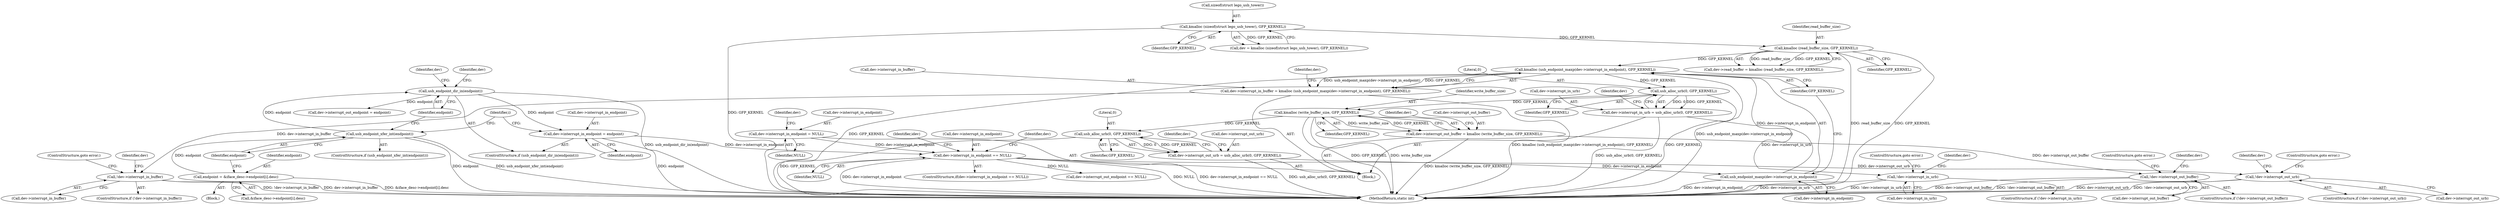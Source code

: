 digraph "0_linux_2fae9e5a7babada041e2e161699ade2447a01989@API" {
"1000333" [label="(Call,kmalloc (usb_endpoint_maxp(dev->interrupt_in_endpoint), GFP_KERNEL))"];
"1000334" [label="(Call,usb_endpoint_maxp(dev->interrupt_in_endpoint))"];
"1000295" [label="(Call,dev->interrupt_in_endpoint == NULL)"];
"1000283" [label="(Call,dev->interrupt_in_endpoint = endpoint)"];
"1000281" [label="(Call,usb_endpoint_dir_in(endpoint))"];
"1000277" [label="(Call,usb_endpoint_xfer_int(endpoint))"];
"1000266" [label="(Call,endpoint = &iface_desc->endpoint[i].desc)"];
"1000207" [label="(Call,dev->interrupt_in_endpoint = NULL)"];
"1000320" [label="(Call,kmalloc (read_buffer_size, GFP_KERNEL))"];
"1000138" [label="(Call,kmalloc (sizeof(struct lego_usb_tower), GFP_KERNEL))"];
"1000329" [label="(Call,dev->interrupt_in_buffer = kmalloc (usb_endpoint_maxp(dev->interrupt_in_endpoint), GFP_KERNEL))"];
"1000340" [label="(Call,!dev->interrupt_in_buffer)"];
"1000349" [label="(Call,usb_alloc_urb(0, GFP_KERNEL))"];
"1000345" [label="(Call,dev->interrupt_in_urb = usb_alloc_urb(0, GFP_KERNEL))"];
"1000353" [label="(Call,!dev->interrupt_in_urb)"];
"1000362" [label="(Call,kmalloc (write_buffer_size, GFP_KERNEL))"];
"1000358" [label="(Call,dev->interrupt_out_buffer = kmalloc (write_buffer_size, GFP_KERNEL))"];
"1000366" [label="(Call,!dev->interrupt_out_buffer)"];
"1000375" [label="(Call,usb_alloc_urb(0, GFP_KERNEL))"];
"1000371" [label="(Call,dev->interrupt_out_urb = usb_alloc_urb(0, GFP_KERNEL))"];
"1000379" [label="(Call,!dev->interrupt_out_urb)"];
"1000365" [label="(ControlStructure,if (!dev->interrupt_out_buffer))"];
"1000334" [label="(Call,usb_endpoint_maxp(dev->interrupt_in_endpoint))"];
"1000281" [label="(Call,usb_endpoint_dir_in(endpoint))"];
"1000381" [label="(Identifier,dev)"];
"1000320" [label="(Call,kmalloc (read_buffer_size, GFP_KERNEL))"];
"1000296" [label="(Call,dev->interrupt_in_endpoint)"];
"1000321" [label="(Identifier,read_buffer_size)"];
"1000141" [label="(Identifier,GFP_KERNEL)"];
"1000294" [label="(ControlStructure,if(dev->interrupt_in_endpoint == NULL))"];
"1000344" [label="(ControlStructure,goto error;)"];
"1000354" [label="(Call,dev->interrupt_in_urb)"];
"1000373" [label="(Identifier,dev)"];
"1000283" [label="(Call,dev->interrupt_in_endpoint = endpoint)"];
"1000282" [label="(Identifier,endpoint)"];
"1000268" [label="(Call,&iface_desc->endpoint[i].desc)"];
"1000138" [label="(Call,kmalloc (sizeof(struct lego_usb_tower), GFP_KERNEL))"];
"1000363" [label="(Identifier,write_buffer_size)"];
"1000330" [label="(Call,dev->interrupt_in_buffer)"];
"1000353" [label="(Call,!dev->interrupt_in_urb)"];
"1000316" [label="(Call,dev->read_buffer = kmalloc (read_buffer_size, GFP_KERNEL))"];
"1000265" [label="(Block,)"];
"1000136" [label="(Call,dev = kmalloc (sizeof(struct lego_usb_tower), GFP_KERNEL))"];
"1000375" [label="(Call,usb_alloc_urb(0, GFP_KERNEL))"];
"1000267" [label="(Identifier,endpoint)"];
"1000386" [label="(Identifier,dev)"];
"1000359" [label="(Call,dev->interrupt_out_buffer)"];
"1000346" [label="(Call,dev->interrupt_in_urb)"];
"1000284" [label="(Call,dev->interrupt_in_endpoint)"];
"1000266" [label="(Call,endpoint = &iface_desc->endpoint[i].desc)"];
"1000308" [label="(Identifier,dev)"];
"1000351" [label="(Identifier,GFP_KERNEL)"];
"1000370" [label="(ControlStructure,goto error;)"];
"1000347" [label="(Identifier,dev)"];
"1000349" [label="(Call,usb_alloc_urb(0, GFP_KERNEL))"];
"1000355" [label="(Identifier,dev)"];
"1000357" [label="(ControlStructure,goto error;)"];
"1000383" [label="(ControlStructure,goto error;)"];
"1000377" [label="(Identifier,GFP_KERNEL)"];
"1000280" [label="(ControlStructure,if (usb_endpoint_dir_in(endpoint)))"];
"1000378" [label="(ControlStructure,if (!dev->interrupt_out_urb))"];
"1000287" [label="(Identifier,endpoint)"];
"1000211" [label="(Identifier,NULL)"];
"1000340" [label="(Call,!dev->interrupt_in_buffer)"];
"1000339" [label="(ControlStructure,if (!dev->interrupt_in_buffer))"];
"1000342" [label="(Identifier,dev)"];
"1000276" [label="(ControlStructure,if (usb_endpoint_xfer_int(endpoint)))"];
"1000366" [label="(Call,!dev->interrupt_out_buffer)"];
"1000364" [label="(Identifier,GFP_KERNEL)"];
"1000367" [label="(Call,dev->interrupt_out_buffer)"];
"1000371" [label="(Call,dev->interrupt_out_urb = usb_alloc_urb(0, GFP_KERNEL))"];
"1000376" [label="(Literal,0)"];
"1000207" [label="(Call,dev->interrupt_in_endpoint = NULL)"];
"1000345" [label="(Call,dev->interrupt_in_urb = usb_alloc_urb(0, GFP_KERNEL))"];
"1000333" [label="(Call,kmalloc (usb_endpoint_maxp(dev->interrupt_in_endpoint), GFP_KERNEL))"];
"1000341" [label="(Call,dev->interrupt_in_buffer)"];
"1000368" [label="(Identifier,dev)"];
"1000329" [label="(Call,dev->interrupt_in_buffer = kmalloc (usb_endpoint_maxp(dev->interrupt_in_endpoint), GFP_KERNEL))"];
"1000306" [label="(Call,dev->interrupt_out_endpoint == NULL)"];
"1000139" [label="(Call,sizeof(struct lego_usb_tower))"];
"1000214" [label="(Identifier,dev)"];
"1000372" [label="(Call,dev->interrupt_out_urb)"];
"1000360" [label="(Identifier,dev)"];
"1000285" [label="(Identifier,dev)"];
"1000295" [label="(Call,dev->interrupt_in_endpoint == NULL)"];
"1000289" [label="(Call,dev->interrupt_out_endpoint = endpoint)"];
"1000322" [label="(Identifier,GFP_KERNEL)"];
"1000505" [label="(MethodReturn,static int)"];
"1000264" [label="(Identifier,i)"];
"1000278" [label="(Identifier,endpoint)"];
"1000277" [label="(Call,usb_endpoint_xfer_int(endpoint))"];
"1000352" [label="(ControlStructure,if (!dev->interrupt_in_urb))"];
"1000380" [label="(Call,dev->interrupt_out_urb)"];
"1000338" [label="(Identifier,GFP_KERNEL)"];
"1000335" [label="(Call,dev->interrupt_in_endpoint)"];
"1000302" [label="(Identifier,idev)"];
"1000299" [label="(Identifier,NULL)"];
"1000208" [label="(Call,dev->interrupt_in_endpoint)"];
"1000291" [label="(Identifier,dev)"];
"1000109" [label="(Block,)"];
"1000379" [label="(Call,!dev->interrupt_out_urb)"];
"1000362" [label="(Call,kmalloc (write_buffer_size, GFP_KERNEL))"];
"1000358" [label="(Call,dev->interrupt_out_buffer = kmalloc (write_buffer_size, GFP_KERNEL))"];
"1000350" [label="(Literal,0)"];
"1000333" -> "1000329"  [label="AST: "];
"1000333" -> "1000338"  [label="CFG: "];
"1000334" -> "1000333"  [label="AST: "];
"1000338" -> "1000333"  [label="AST: "];
"1000329" -> "1000333"  [label="CFG: "];
"1000333" -> "1000505"  [label="DDG: usb_endpoint_maxp(dev->interrupt_in_endpoint)"];
"1000333" -> "1000505"  [label="DDG: GFP_KERNEL"];
"1000333" -> "1000329"  [label="DDG: usb_endpoint_maxp(dev->interrupt_in_endpoint)"];
"1000333" -> "1000329"  [label="DDG: GFP_KERNEL"];
"1000334" -> "1000333"  [label="DDG: dev->interrupt_in_endpoint"];
"1000320" -> "1000333"  [label="DDG: GFP_KERNEL"];
"1000333" -> "1000349"  [label="DDG: GFP_KERNEL"];
"1000334" -> "1000335"  [label="CFG: "];
"1000335" -> "1000334"  [label="AST: "];
"1000338" -> "1000334"  [label="CFG: "];
"1000334" -> "1000505"  [label="DDG: dev->interrupt_in_endpoint"];
"1000295" -> "1000334"  [label="DDG: dev->interrupt_in_endpoint"];
"1000295" -> "1000294"  [label="AST: "];
"1000295" -> "1000299"  [label="CFG: "];
"1000296" -> "1000295"  [label="AST: "];
"1000299" -> "1000295"  [label="AST: "];
"1000302" -> "1000295"  [label="CFG: "];
"1000308" -> "1000295"  [label="CFG: "];
"1000295" -> "1000505"  [label="DDG: dev->interrupt_in_endpoint"];
"1000295" -> "1000505"  [label="DDG: NULL"];
"1000295" -> "1000505"  [label="DDG: dev->interrupt_in_endpoint == NULL"];
"1000283" -> "1000295"  [label="DDG: dev->interrupt_in_endpoint"];
"1000207" -> "1000295"  [label="DDG: dev->interrupt_in_endpoint"];
"1000295" -> "1000306"  [label="DDG: NULL"];
"1000283" -> "1000280"  [label="AST: "];
"1000283" -> "1000287"  [label="CFG: "];
"1000284" -> "1000283"  [label="AST: "];
"1000287" -> "1000283"  [label="AST: "];
"1000264" -> "1000283"  [label="CFG: "];
"1000283" -> "1000505"  [label="DDG: endpoint"];
"1000281" -> "1000283"  [label="DDG: endpoint"];
"1000281" -> "1000280"  [label="AST: "];
"1000281" -> "1000282"  [label="CFG: "];
"1000282" -> "1000281"  [label="AST: "];
"1000285" -> "1000281"  [label="CFG: "];
"1000291" -> "1000281"  [label="CFG: "];
"1000281" -> "1000505"  [label="DDG: usb_endpoint_dir_in(endpoint)"];
"1000277" -> "1000281"  [label="DDG: endpoint"];
"1000281" -> "1000289"  [label="DDG: endpoint"];
"1000277" -> "1000276"  [label="AST: "];
"1000277" -> "1000278"  [label="CFG: "];
"1000278" -> "1000277"  [label="AST: "];
"1000282" -> "1000277"  [label="CFG: "];
"1000264" -> "1000277"  [label="CFG: "];
"1000277" -> "1000505"  [label="DDG: endpoint"];
"1000277" -> "1000505"  [label="DDG: usb_endpoint_xfer_int(endpoint)"];
"1000266" -> "1000277"  [label="DDG: endpoint"];
"1000266" -> "1000265"  [label="AST: "];
"1000266" -> "1000268"  [label="CFG: "];
"1000267" -> "1000266"  [label="AST: "];
"1000268" -> "1000266"  [label="AST: "];
"1000278" -> "1000266"  [label="CFG: "];
"1000266" -> "1000505"  [label="DDG: &iface_desc->endpoint[i].desc"];
"1000207" -> "1000109"  [label="AST: "];
"1000207" -> "1000211"  [label="CFG: "];
"1000208" -> "1000207"  [label="AST: "];
"1000211" -> "1000207"  [label="AST: "];
"1000214" -> "1000207"  [label="CFG: "];
"1000320" -> "1000316"  [label="AST: "];
"1000320" -> "1000322"  [label="CFG: "];
"1000321" -> "1000320"  [label="AST: "];
"1000322" -> "1000320"  [label="AST: "];
"1000316" -> "1000320"  [label="CFG: "];
"1000320" -> "1000505"  [label="DDG: GFP_KERNEL"];
"1000320" -> "1000505"  [label="DDG: read_buffer_size"];
"1000320" -> "1000316"  [label="DDG: read_buffer_size"];
"1000320" -> "1000316"  [label="DDG: GFP_KERNEL"];
"1000138" -> "1000320"  [label="DDG: GFP_KERNEL"];
"1000138" -> "1000136"  [label="AST: "];
"1000138" -> "1000141"  [label="CFG: "];
"1000139" -> "1000138"  [label="AST: "];
"1000141" -> "1000138"  [label="AST: "];
"1000136" -> "1000138"  [label="CFG: "];
"1000138" -> "1000505"  [label="DDG: GFP_KERNEL"];
"1000138" -> "1000136"  [label="DDG: GFP_KERNEL"];
"1000329" -> "1000109"  [label="AST: "];
"1000330" -> "1000329"  [label="AST: "];
"1000342" -> "1000329"  [label="CFG: "];
"1000329" -> "1000505"  [label="DDG: kmalloc (usb_endpoint_maxp(dev->interrupt_in_endpoint), GFP_KERNEL)"];
"1000329" -> "1000340"  [label="DDG: dev->interrupt_in_buffer"];
"1000340" -> "1000339"  [label="AST: "];
"1000340" -> "1000341"  [label="CFG: "];
"1000341" -> "1000340"  [label="AST: "];
"1000344" -> "1000340"  [label="CFG: "];
"1000347" -> "1000340"  [label="CFG: "];
"1000340" -> "1000505"  [label="DDG: !dev->interrupt_in_buffer"];
"1000340" -> "1000505"  [label="DDG: dev->interrupt_in_buffer"];
"1000349" -> "1000345"  [label="AST: "];
"1000349" -> "1000351"  [label="CFG: "];
"1000350" -> "1000349"  [label="AST: "];
"1000351" -> "1000349"  [label="AST: "];
"1000345" -> "1000349"  [label="CFG: "];
"1000349" -> "1000505"  [label="DDG: GFP_KERNEL"];
"1000349" -> "1000345"  [label="DDG: 0"];
"1000349" -> "1000345"  [label="DDG: GFP_KERNEL"];
"1000349" -> "1000362"  [label="DDG: GFP_KERNEL"];
"1000345" -> "1000109"  [label="AST: "];
"1000346" -> "1000345"  [label="AST: "];
"1000355" -> "1000345"  [label="CFG: "];
"1000345" -> "1000505"  [label="DDG: usb_alloc_urb(0, GFP_KERNEL)"];
"1000345" -> "1000353"  [label="DDG: dev->interrupt_in_urb"];
"1000353" -> "1000352"  [label="AST: "];
"1000353" -> "1000354"  [label="CFG: "];
"1000354" -> "1000353"  [label="AST: "];
"1000357" -> "1000353"  [label="CFG: "];
"1000360" -> "1000353"  [label="CFG: "];
"1000353" -> "1000505"  [label="DDG: !dev->interrupt_in_urb"];
"1000353" -> "1000505"  [label="DDG: dev->interrupt_in_urb"];
"1000362" -> "1000358"  [label="AST: "];
"1000362" -> "1000364"  [label="CFG: "];
"1000363" -> "1000362"  [label="AST: "];
"1000364" -> "1000362"  [label="AST: "];
"1000358" -> "1000362"  [label="CFG: "];
"1000362" -> "1000505"  [label="DDG: GFP_KERNEL"];
"1000362" -> "1000505"  [label="DDG: write_buffer_size"];
"1000362" -> "1000358"  [label="DDG: write_buffer_size"];
"1000362" -> "1000358"  [label="DDG: GFP_KERNEL"];
"1000362" -> "1000375"  [label="DDG: GFP_KERNEL"];
"1000358" -> "1000109"  [label="AST: "];
"1000359" -> "1000358"  [label="AST: "];
"1000368" -> "1000358"  [label="CFG: "];
"1000358" -> "1000505"  [label="DDG: kmalloc (write_buffer_size, GFP_KERNEL)"];
"1000358" -> "1000366"  [label="DDG: dev->interrupt_out_buffer"];
"1000366" -> "1000365"  [label="AST: "];
"1000366" -> "1000367"  [label="CFG: "];
"1000367" -> "1000366"  [label="AST: "];
"1000370" -> "1000366"  [label="CFG: "];
"1000373" -> "1000366"  [label="CFG: "];
"1000366" -> "1000505"  [label="DDG: dev->interrupt_out_buffer"];
"1000366" -> "1000505"  [label="DDG: !dev->interrupt_out_buffer"];
"1000375" -> "1000371"  [label="AST: "];
"1000375" -> "1000377"  [label="CFG: "];
"1000376" -> "1000375"  [label="AST: "];
"1000377" -> "1000375"  [label="AST: "];
"1000371" -> "1000375"  [label="CFG: "];
"1000375" -> "1000505"  [label="DDG: GFP_KERNEL"];
"1000375" -> "1000371"  [label="DDG: 0"];
"1000375" -> "1000371"  [label="DDG: GFP_KERNEL"];
"1000371" -> "1000109"  [label="AST: "];
"1000372" -> "1000371"  [label="AST: "];
"1000381" -> "1000371"  [label="CFG: "];
"1000371" -> "1000505"  [label="DDG: usb_alloc_urb(0, GFP_KERNEL)"];
"1000371" -> "1000379"  [label="DDG: dev->interrupt_out_urb"];
"1000379" -> "1000378"  [label="AST: "];
"1000379" -> "1000380"  [label="CFG: "];
"1000380" -> "1000379"  [label="AST: "];
"1000383" -> "1000379"  [label="CFG: "];
"1000386" -> "1000379"  [label="CFG: "];
"1000379" -> "1000505"  [label="DDG: dev->interrupt_out_urb"];
"1000379" -> "1000505"  [label="DDG: !dev->interrupt_out_urb"];
}
